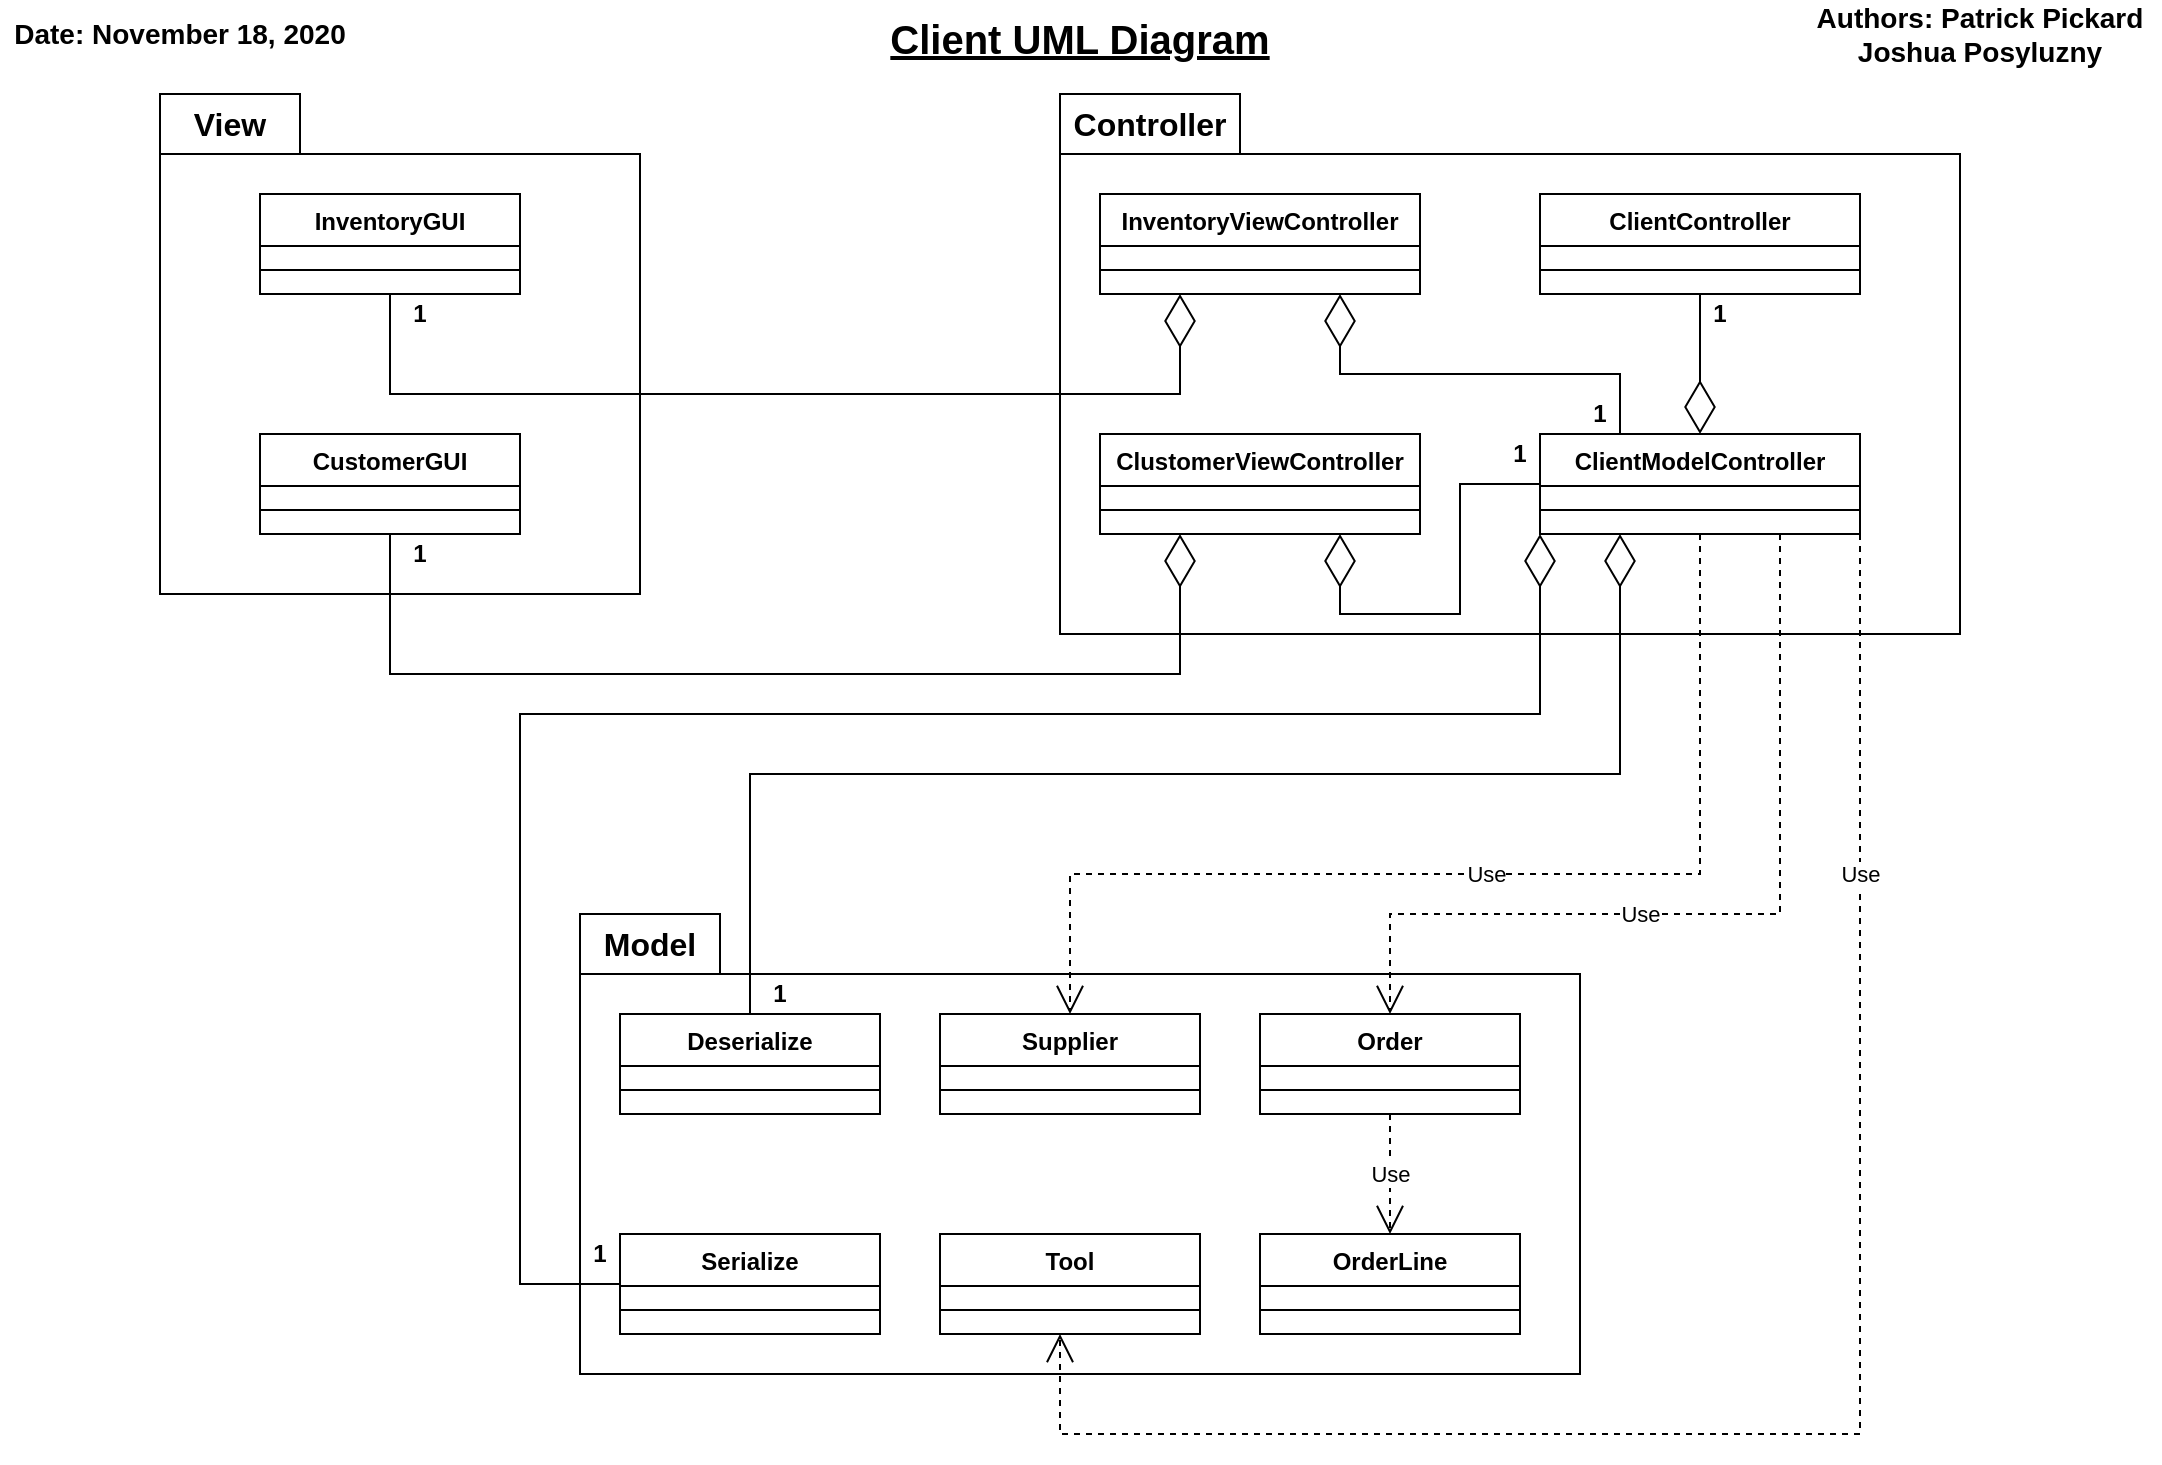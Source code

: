 <mxfile version="13.7.9" type="device"><diagram id="C5RBs43oDa-KdzZeNtuy" name="Page-1"><mxGraphModel dx="1117" dy="710" grid="1" gridSize="10" guides="1" tooltips="1" connect="1" arrows="1" fold="1" page="1" pageScale="1" pageWidth="1100" pageHeight="850" math="0" shadow="0"><root><mxCell id="WIyWlLk6GJQsqaUBKTNV-0"/><mxCell id="WIyWlLk6GJQsqaUBKTNV-1" parent="WIyWlLk6GJQsqaUBKTNV-0"/><mxCell id="jmV2ApKqfHg3Rh6rHh9H-50" value="" style="shape=folder;fontStyle=1;spacingTop=10;tabWidth=90;tabHeight=30;tabPosition=left;html=1;" vertex="1" parent="WIyWlLk6GJQsqaUBKTNV-1"><mxGeometry x="540" y="50" width="450" height="270" as="geometry"/></mxCell><mxCell id="jmV2ApKqfHg3Rh6rHh9H-46" value="" style="shape=folder;fontStyle=1;spacingTop=10;tabWidth=70;tabHeight=30;tabPosition=left;html=1;" vertex="1" parent="WIyWlLk6GJQsqaUBKTNV-1"><mxGeometry x="90" y="50" width="240" height="250" as="geometry"/></mxCell><mxCell id="jmV2ApKqfHg3Rh6rHh9H-45" value="" style="shape=folder;fontStyle=1;spacingTop=10;tabWidth=70;tabHeight=30;tabPosition=left;html=1;" vertex="1" parent="WIyWlLk6GJQsqaUBKTNV-1"><mxGeometry x="300" y="460" width="500" height="230" as="geometry"/></mxCell><mxCell id="jYTWnXDfdODchSxIFu_g-4" value="Client UML Diagram&#10;" style="text;align=center;fontStyle=5;verticalAlign=middle;spacingLeft=3;spacingRight=3;strokeColor=none;rotatable=0;points=[[0,0.5],[1,0.5]];portConstraint=eastwest;fontSize=20;" parent="WIyWlLk6GJQsqaUBKTNV-1" vertex="1"><mxGeometry x="510" y="20" width="80" height="26" as="geometry"/></mxCell><mxCell id="jmV2ApKqfHg3Rh6rHh9H-21" value="InventoryViewController" style="swimlane;fontStyle=1;align=center;verticalAlign=top;childLayout=stackLayout;horizontal=1;startSize=26;horizontalStack=0;resizeParent=1;resizeParentMax=0;resizeLast=0;collapsible=1;marginBottom=0;" vertex="1" parent="WIyWlLk6GJQsqaUBKTNV-1"><mxGeometry x="560" y="100" width="160" height="50" as="geometry"/></mxCell><mxCell id="jmV2ApKqfHg3Rh6rHh9H-22" value="" style="line;strokeWidth=1;fillColor=none;align=left;verticalAlign=middle;spacingTop=-1;spacingLeft=3;spacingRight=3;rotatable=0;labelPosition=right;points=[];portConstraint=eastwest;" vertex="1" parent="jmV2ApKqfHg3Rh6rHh9H-21"><mxGeometry y="26" width="160" height="24" as="geometry"/></mxCell><mxCell id="jmV2ApKqfHg3Rh6rHh9H-8" value="ClientController" style="swimlane;fontStyle=1;align=center;verticalAlign=top;childLayout=stackLayout;horizontal=1;startSize=26;horizontalStack=0;resizeParent=1;resizeParentMax=0;resizeLast=0;collapsible=1;marginBottom=0;" vertex="1" parent="WIyWlLk6GJQsqaUBKTNV-1"><mxGeometry x="780" y="100" width="160" height="50" as="geometry"/></mxCell><mxCell id="jmV2ApKqfHg3Rh6rHh9H-10" value="" style="line;strokeWidth=1;fillColor=none;align=left;verticalAlign=middle;spacingTop=-1;spacingLeft=3;spacingRight=3;rotatable=0;labelPosition=right;points=[];portConstraint=eastwest;" vertex="1" parent="jmV2ApKqfHg3Rh6rHh9H-8"><mxGeometry y="26" width="160" height="24" as="geometry"/></mxCell><mxCell id="jmV2ApKqfHg3Rh6rHh9H-38" value="" style="endArrow=diamondThin;endFill=0;endSize=24;html=1;entryX=0;entryY=1;entryDx=0;entryDy=0;exitX=0;exitY=0.5;exitDx=0;exitDy=0;edgeStyle=orthogonalEdgeStyle;rounded=0;shadow=0;" edge="1" parent="WIyWlLk6GJQsqaUBKTNV-1" source="jmV2ApKqfHg3Rh6rHh9H-23" target="jmV2ApKqfHg3Rh6rHh9H-12"><mxGeometry width="160" relative="1" as="geometry"><mxPoint x="490" y="440" as="sourcePoint"/><mxPoint x="650" y="440" as="targetPoint"/><Array as="points"><mxPoint x="270" y="645"/><mxPoint x="270" y="360"/><mxPoint x="780" y="360"/></Array></mxGeometry></mxCell><mxCell id="jmV2ApKqfHg3Rh6rHh9H-39" value="" style="endArrow=diamondThin;endFill=0;endSize=24;html=1;entryX=0.25;entryY=1;entryDx=0;entryDy=0;exitX=0.5;exitY=0;exitDx=0;exitDy=0;rounded=0;edgeStyle=orthogonalEdgeStyle;" edge="1" parent="WIyWlLk6GJQsqaUBKTNV-1" source="jmV2ApKqfHg3Rh6rHh9H-25" target="jmV2ApKqfHg3Rh6rHh9H-12"><mxGeometry width="160" relative="1" as="geometry"><mxPoint x="810" y="380" as="sourcePoint"/><mxPoint x="970" y="380" as="targetPoint"/><Array as="points"><mxPoint x="385" y="390"/><mxPoint x="820" y="390"/></Array></mxGeometry></mxCell><mxCell id="jmV2ApKqfHg3Rh6rHh9H-40" value="Use" style="endArrow=open;endSize=12;dashed=1;html=1;exitX=0.5;exitY=1;exitDx=0;exitDy=0;entryX=0.5;entryY=0;entryDx=0;entryDy=0;edgeStyle=orthogonalEdgeStyle;rounded=0;" edge="1" parent="WIyWlLk6GJQsqaUBKTNV-1" source="jmV2ApKqfHg3Rh6rHh9H-31" target="jmV2ApKqfHg3Rh6rHh9H-34"><mxGeometry width="160" relative="1" as="geometry"><mxPoint x="930" y="630" as="sourcePoint"/><mxPoint x="1090" y="630" as="targetPoint"/></mxGeometry></mxCell><mxCell id="jmV2ApKqfHg3Rh6rHh9H-25" value="Deserialize" style="swimlane;fontStyle=1;align=center;verticalAlign=top;childLayout=stackLayout;horizontal=1;startSize=26;horizontalStack=0;resizeParent=1;resizeParentMax=0;resizeLast=0;collapsible=1;marginBottom=0;" vertex="1" parent="WIyWlLk6GJQsqaUBKTNV-1"><mxGeometry x="320" y="510" width="130" height="50" as="geometry"/></mxCell><mxCell id="jmV2ApKqfHg3Rh6rHh9H-26" value="" style="line;strokeWidth=1;fillColor=none;align=left;verticalAlign=middle;spacingTop=-1;spacingLeft=3;spacingRight=3;rotatable=0;labelPosition=right;points=[];portConstraint=eastwest;" vertex="1" parent="jmV2ApKqfHg3Rh6rHh9H-25"><mxGeometry y="26" width="130" height="24" as="geometry"/></mxCell><mxCell id="jmV2ApKqfHg3Rh6rHh9H-29" value="Supplier" style="swimlane;fontStyle=1;align=center;verticalAlign=top;childLayout=stackLayout;horizontal=1;startSize=26;horizontalStack=0;resizeParent=1;resizeParentMax=0;resizeLast=0;collapsible=1;marginBottom=0;" vertex="1" parent="WIyWlLk6GJQsqaUBKTNV-1"><mxGeometry x="480" y="510" width="130" height="50" as="geometry"/></mxCell><mxCell id="jmV2ApKqfHg3Rh6rHh9H-30" value="" style="line;strokeWidth=1;fillColor=none;align=left;verticalAlign=middle;spacingTop=-1;spacingLeft=3;spacingRight=3;rotatable=0;labelPosition=right;points=[];portConstraint=eastwest;" vertex="1" parent="jmV2ApKqfHg3Rh6rHh9H-29"><mxGeometry y="26" width="130" height="24" as="geometry"/></mxCell><mxCell id="jmV2ApKqfHg3Rh6rHh9H-31" value="Order" style="swimlane;fontStyle=1;align=center;verticalAlign=top;childLayout=stackLayout;horizontal=1;startSize=26;horizontalStack=0;resizeParent=1;resizeParentMax=0;resizeLast=0;collapsible=1;marginBottom=0;" vertex="1" parent="WIyWlLk6GJQsqaUBKTNV-1"><mxGeometry x="640" y="510" width="130" height="50" as="geometry"/></mxCell><mxCell id="jmV2ApKqfHg3Rh6rHh9H-32" value="" style="line;strokeWidth=1;fillColor=none;align=left;verticalAlign=middle;spacingTop=-1;spacingLeft=3;spacingRight=3;rotatable=0;labelPosition=right;points=[];portConstraint=eastwest;" vertex="1" parent="jmV2ApKqfHg3Rh6rHh9H-31"><mxGeometry y="26" width="130" height="24" as="geometry"/></mxCell><mxCell id="jmV2ApKqfHg3Rh6rHh9H-23" value="Serialize" style="swimlane;fontStyle=1;align=center;verticalAlign=top;childLayout=stackLayout;horizontal=1;startSize=26;horizontalStack=0;resizeParent=1;resizeParentMax=0;resizeLast=0;collapsible=1;marginBottom=0;" vertex="1" parent="WIyWlLk6GJQsqaUBKTNV-1"><mxGeometry x="320" y="620" width="130" height="50" as="geometry"/></mxCell><mxCell id="jmV2ApKqfHg3Rh6rHh9H-24" value="" style="line;strokeWidth=1;fillColor=none;align=left;verticalAlign=middle;spacingTop=-1;spacingLeft=3;spacingRight=3;rotatable=0;labelPosition=right;points=[];portConstraint=eastwest;" vertex="1" parent="jmV2ApKqfHg3Rh6rHh9H-23"><mxGeometry y="26" width="130" height="24" as="geometry"/></mxCell><mxCell id="jmV2ApKqfHg3Rh6rHh9H-27" value="Tool" style="swimlane;fontStyle=1;align=center;verticalAlign=top;childLayout=stackLayout;horizontal=1;startSize=26;horizontalStack=0;resizeParent=1;resizeParentMax=0;resizeLast=0;collapsible=1;marginBottom=0;" vertex="1" parent="WIyWlLk6GJQsqaUBKTNV-1"><mxGeometry x="480" y="620" width="130" height="50" as="geometry"/></mxCell><mxCell id="jmV2ApKqfHg3Rh6rHh9H-28" value="" style="line;strokeWidth=1;fillColor=none;align=left;verticalAlign=middle;spacingTop=-1;spacingLeft=3;spacingRight=3;rotatable=0;labelPosition=right;points=[];portConstraint=eastwest;" vertex="1" parent="jmV2ApKqfHg3Rh6rHh9H-27"><mxGeometry y="26" width="130" height="24" as="geometry"/></mxCell><mxCell id="jmV2ApKqfHg3Rh6rHh9H-34" value="OrderLine" style="swimlane;fontStyle=1;align=center;verticalAlign=top;childLayout=stackLayout;horizontal=1;startSize=26;horizontalStack=0;resizeParent=1;resizeParentMax=0;resizeLast=0;collapsible=1;marginBottom=0;" vertex="1" parent="WIyWlLk6GJQsqaUBKTNV-1"><mxGeometry x="640" y="620" width="130" height="50" as="geometry"/></mxCell><mxCell id="jmV2ApKqfHg3Rh6rHh9H-35" value="" style="line;strokeWidth=1;fillColor=none;align=left;verticalAlign=middle;spacingTop=-1;spacingLeft=3;spacingRight=3;rotatable=0;labelPosition=right;points=[];portConstraint=eastwest;" vertex="1" parent="jmV2ApKqfHg3Rh6rHh9H-34"><mxGeometry y="26" width="130" height="24" as="geometry"/></mxCell><mxCell id="jmV2ApKqfHg3Rh6rHh9H-12" value="ClientModelController" style="swimlane;fontStyle=1;align=center;verticalAlign=top;childLayout=stackLayout;horizontal=1;startSize=26;horizontalStack=0;resizeParent=1;resizeParentMax=0;resizeLast=0;collapsible=1;marginBottom=0;" vertex="1" parent="WIyWlLk6GJQsqaUBKTNV-1"><mxGeometry x="780" y="220" width="160" height="50" as="geometry"/></mxCell><mxCell id="jmV2ApKqfHg3Rh6rHh9H-14" value="" style="line;strokeWidth=1;fillColor=none;align=left;verticalAlign=middle;spacingTop=-1;spacingLeft=3;spacingRight=3;rotatable=0;labelPosition=right;points=[];portConstraint=eastwest;" vertex="1" parent="jmV2ApKqfHg3Rh6rHh9H-12"><mxGeometry y="26" width="160" height="24" as="geometry"/></mxCell><mxCell id="jmV2ApKqfHg3Rh6rHh9H-19" value="ClustomerViewController" style="swimlane;fontStyle=1;align=center;verticalAlign=top;childLayout=stackLayout;horizontal=1;startSize=26;horizontalStack=0;resizeParent=1;resizeParentMax=0;resizeLast=0;collapsible=1;marginBottom=0;" vertex="1" parent="WIyWlLk6GJQsqaUBKTNV-1"><mxGeometry x="560" y="220" width="160" height="50" as="geometry"/></mxCell><mxCell id="jmV2ApKqfHg3Rh6rHh9H-20" value="" style="line;strokeWidth=1;fillColor=none;align=left;verticalAlign=middle;spacingTop=-1;spacingLeft=3;spacingRight=3;rotatable=0;labelPosition=right;points=[];portConstraint=eastwest;" vertex="1" parent="jmV2ApKqfHg3Rh6rHh9H-19"><mxGeometry y="26" width="160" height="24" as="geometry"/></mxCell><mxCell id="jmV2ApKqfHg3Rh6rHh9H-47" value="" style="endArrow=diamondThin;endFill=0;endSize=24;html=1;shadow=0;entryX=0.5;entryY=0;entryDx=0;entryDy=0;exitX=0.5;exitY=1;exitDx=0;exitDy=0;" edge="1" parent="WIyWlLk6GJQsqaUBKTNV-1" source="jmV2ApKqfHg3Rh6rHh9H-8" target="jmV2ApKqfHg3Rh6rHh9H-12"><mxGeometry width="160" relative="1" as="geometry"><mxPoint x="490" y="290" as="sourcePoint"/><mxPoint x="650" y="290" as="targetPoint"/></mxGeometry></mxCell><mxCell id="jmV2ApKqfHg3Rh6rHh9H-48" value="" style="endArrow=diamondThin;endFill=0;endSize=24;html=1;shadow=0;entryX=0.75;entryY=1;entryDx=0;entryDy=0;exitX=0.25;exitY=0;exitDx=0;exitDy=0;edgeStyle=orthogonalEdgeStyle;rounded=0;" edge="1" parent="WIyWlLk6GJQsqaUBKTNV-1" source="jmV2ApKqfHg3Rh6rHh9H-12" target="jmV2ApKqfHg3Rh6rHh9H-21"><mxGeometry width="160" relative="1" as="geometry"><mxPoint x="490" y="290" as="sourcePoint"/><mxPoint x="650" y="290" as="targetPoint"/><Array as="points"><mxPoint x="820" y="190"/><mxPoint x="680" y="190"/></Array></mxGeometry></mxCell><mxCell id="jmV2ApKqfHg3Rh6rHh9H-49" value="" style="endArrow=diamondThin;endFill=0;endSize=24;html=1;shadow=0;entryX=0.75;entryY=1;entryDx=0;entryDy=0;exitX=0;exitY=0.5;exitDx=0;exitDy=0;rounded=0;edgeStyle=orthogonalEdgeStyle;" edge="1" parent="WIyWlLk6GJQsqaUBKTNV-1" source="jmV2ApKqfHg3Rh6rHh9H-12" target="jmV2ApKqfHg3Rh6rHh9H-19"><mxGeometry width="160" relative="1" as="geometry"><mxPoint x="490" y="290" as="sourcePoint"/><mxPoint x="650" y="290" as="targetPoint"/><Array as="points"><mxPoint x="740" y="245"/><mxPoint x="740" y="310"/><mxPoint x="680" y="310"/></Array></mxGeometry></mxCell><mxCell id="jmV2ApKqfHg3Rh6rHh9H-51" value="" style="endArrow=diamondThin;endFill=0;endSize=24;html=1;shadow=0;entryX=0.25;entryY=1;entryDx=0;entryDy=0;exitX=0.5;exitY=1;exitDx=0;exitDy=0;rounded=0;edgeStyle=orthogonalEdgeStyle;" edge="1" parent="WIyWlLk6GJQsqaUBKTNV-1" source="jmV2ApKqfHg3Rh6rHh9H-0" target="jmV2ApKqfHg3Rh6rHh9H-21"><mxGeometry width="160" relative="1" as="geometry"><mxPoint x="490" y="290" as="sourcePoint"/><mxPoint x="650" y="290" as="targetPoint"/><Array as="points"><mxPoint x="205" y="200"/><mxPoint x="600" y="200"/></Array></mxGeometry></mxCell><mxCell id="jmV2ApKqfHg3Rh6rHh9H-52" value="" style="endArrow=diamondThin;endFill=0;endSize=24;html=1;shadow=0;entryX=0.25;entryY=1;entryDx=0;entryDy=0;exitX=0.5;exitY=1;exitDx=0;exitDy=0;rounded=0;edgeStyle=orthogonalEdgeStyle;" edge="1" parent="WIyWlLk6GJQsqaUBKTNV-1" source="jmV2ApKqfHg3Rh6rHh9H-4" target="jmV2ApKqfHg3Rh6rHh9H-19"><mxGeometry width="160" relative="1" as="geometry"><mxPoint x="490" y="290" as="sourcePoint"/><mxPoint x="650" y="290" as="targetPoint"/><Array as="points"><mxPoint x="205" y="340"/><mxPoint x="600" y="340"/></Array></mxGeometry></mxCell><mxCell id="jmV2ApKqfHg3Rh6rHh9H-0" value="InventoryGUI" style="swimlane;fontStyle=1;align=center;verticalAlign=top;childLayout=stackLayout;horizontal=1;startSize=26;horizontalStack=0;resizeParent=1;resizeParentMax=0;resizeLast=0;collapsible=1;marginBottom=0;" vertex="1" parent="WIyWlLk6GJQsqaUBKTNV-1"><mxGeometry x="140" y="100" width="130" height="50" as="geometry"><mxRectangle x="140" y="100" width="110" height="26" as="alternateBounds"/></mxGeometry></mxCell><mxCell id="jmV2ApKqfHg3Rh6rHh9H-2" value="" style="line;strokeWidth=1;fillColor=none;align=left;verticalAlign=middle;spacingTop=-1;spacingLeft=3;spacingRight=3;rotatable=0;labelPosition=right;points=[];portConstraint=eastwest;" vertex="1" parent="jmV2ApKqfHg3Rh6rHh9H-0"><mxGeometry y="26" width="130" height="24" as="geometry"/></mxCell><mxCell id="jmV2ApKqfHg3Rh6rHh9H-4" value="CustomerGUI" style="swimlane;fontStyle=1;align=center;verticalAlign=top;childLayout=stackLayout;horizontal=1;startSize=26;horizontalStack=0;resizeParent=1;resizeParentMax=0;resizeLast=0;collapsible=1;marginBottom=0;" vertex="1" parent="WIyWlLk6GJQsqaUBKTNV-1"><mxGeometry x="140" y="220" width="130" height="50" as="geometry"/></mxCell><mxCell id="jmV2ApKqfHg3Rh6rHh9H-6" value="" style="line;strokeWidth=1;fillColor=none;align=left;verticalAlign=middle;spacingTop=-1;spacingLeft=3;spacingRight=3;rotatable=0;labelPosition=right;points=[];portConstraint=eastwest;" vertex="1" parent="jmV2ApKqfHg3Rh6rHh9H-4"><mxGeometry y="26" width="130" height="24" as="geometry"/></mxCell><mxCell id="jmV2ApKqfHg3Rh6rHh9H-53" value="&lt;font style=&quot;font-size: 16px&quot;&gt;&lt;b&gt;View&lt;/b&gt;&lt;/font&gt;" style="text;html=1;strokeColor=none;fillColor=none;align=center;verticalAlign=middle;whiteSpace=wrap;rounded=0;" vertex="1" parent="WIyWlLk6GJQsqaUBKTNV-1"><mxGeometry x="90" y="50" width="70" height="30" as="geometry"/></mxCell><mxCell id="jmV2ApKqfHg3Rh6rHh9H-55" value="&lt;font style=&quot;font-size: 16px&quot;&gt;&lt;b&gt;Controller&lt;/b&gt;&lt;/font&gt;" style="text;html=1;strokeColor=none;fillColor=none;align=center;verticalAlign=middle;whiteSpace=wrap;rounded=0;" vertex="1" parent="WIyWlLk6GJQsqaUBKTNV-1"><mxGeometry x="550" y="50" width="70" height="30" as="geometry"/></mxCell><mxCell id="jmV2ApKqfHg3Rh6rHh9H-56" value="&lt;font style=&quot;font-size: 16px&quot;&gt;&lt;b&gt;Model&lt;/b&gt;&lt;/font&gt;" style="text;html=1;strokeColor=none;fillColor=none;align=center;verticalAlign=middle;whiteSpace=wrap;rounded=0;" vertex="1" parent="WIyWlLk6GJQsqaUBKTNV-1"><mxGeometry x="300" y="460" width="70" height="30" as="geometry"/></mxCell><mxCell id="jmV2ApKqfHg3Rh6rHh9H-57" value="&lt;b&gt;1&lt;/b&gt;" style="text;html=1;strokeColor=none;fillColor=none;align=center;verticalAlign=middle;whiteSpace=wrap;rounded=0;" vertex="1" parent="WIyWlLk6GJQsqaUBKTNV-1"><mxGeometry x="200" y="150" width="40" height="20" as="geometry"/></mxCell><mxCell id="jmV2ApKqfHg3Rh6rHh9H-58" value="&lt;b&gt;1&lt;/b&gt;" style="text;html=1;strokeColor=none;fillColor=none;align=center;verticalAlign=middle;whiteSpace=wrap;rounded=0;" vertex="1" parent="WIyWlLk6GJQsqaUBKTNV-1"><mxGeometry x="200" y="270" width="40" height="20" as="geometry"/></mxCell><mxCell id="jmV2ApKqfHg3Rh6rHh9H-59" value="&lt;b&gt;1&lt;/b&gt;" style="text;html=1;strokeColor=none;fillColor=none;align=center;verticalAlign=middle;whiteSpace=wrap;rounded=0;" vertex="1" parent="WIyWlLk6GJQsqaUBKTNV-1"><mxGeometry x="850" y="150" width="40" height="20" as="geometry"/></mxCell><mxCell id="jmV2ApKqfHg3Rh6rHh9H-60" value="&lt;b&gt;1&lt;/b&gt;" style="text;html=1;strokeColor=none;fillColor=none;align=center;verticalAlign=middle;whiteSpace=wrap;rounded=0;" vertex="1" parent="WIyWlLk6GJQsqaUBKTNV-1"><mxGeometry x="750" y="220" width="40" height="20" as="geometry"/></mxCell><mxCell id="jmV2ApKqfHg3Rh6rHh9H-61" value="&lt;b&gt;1&lt;/b&gt;" style="text;html=1;strokeColor=none;fillColor=none;align=center;verticalAlign=middle;whiteSpace=wrap;rounded=0;" vertex="1" parent="WIyWlLk6GJQsqaUBKTNV-1"><mxGeometry x="790" y="200" width="40" height="20" as="geometry"/></mxCell><mxCell id="jmV2ApKqfHg3Rh6rHh9H-63" value="&lt;b&gt;1&lt;/b&gt;" style="text;html=1;strokeColor=none;fillColor=none;align=center;verticalAlign=middle;whiteSpace=wrap;rounded=0;" vertex="1" parent="WIyWlLk6GJQsqaUBKTNV-1"><mxGeometry x="380" y="490" width="40" height="20" as="geometry"/></mxCell><mxCell id="jmV2ApKqfHg3Rh6rHh9H-64" value="&lt;b&gt;1&lt;/b&gt;" style="text;html=1;strokeColor=none;fillColor=none;align=center;verticalAlign=middle;whiteSpace=wrap;rounded=0;" vertex="1" parent="WIyWlLk6GJQsqaUBKTNV-1"><mxGeometry x="290" y="620" width="40" height="20" as="geometry"/></mxCell><mxCell id="jmV2ApKqfHg3Rh6rHh9H-70" value="Use" style="endArrow=open;endSize=12;dashed=1;html=1;shadow=0;exitX=0.5;exitY=1;exitDx=0;exitDy=0;entryX=0.5;entryY=0;entryDx=0;entryDy=0;rounded=0;edgeStyle=orthogonalEdgeStyle;" edge="1" parent="WIyWlLk6GJQsqaUBKTNV-1" source="jmV2ApKqfHg3Rh6rHh9H-12" target="jmV2ApKqfHg3Rh6rHh9H-29"><mxGeometry width="160" relative="1" as="geometry"><mxPoint x="860" y="400" as="sourcePoint"/><mxPoint x="1020" y="400" as="targetPoint"/><Array as="points"><mxPoint x="860" y="440"/><mxPoint x="545" y="440"/></Array></mxGeometry></mxCell><mxCell id="jmV2ApKqfHg3Rh6rHh9H-72" value="Use" style="endArrow=open;endSize=12;dashed=1;html=1;shadow=0;exitX=0.75;exitY=1;exitDx=0;exitDy=0;entryX=0.5;entryY=0;entryDx=0;entryDy=0;rounded=0;edgeStyle=orthogonalEdgeStyle;" edge="1" parent="WIyWlLk6GJQsqaUBKTNV-1" source="jmV2ApKqfHg3Rh6rHh9H-12" target="jmV2ApKqfHg3Rh6rHh9H-31"><mxGeometry x="-0.126" y="-70" width="160" relative="1" as="geometry"><mxPoint x="870" y="280.0" as="sourcePoint"/><mxPoint x="555" y="520" as="targetPoint"/><Array as="points"><mxPoint x="900" y="460"/><mxPoint x="705" y="460"/></Array><mxPoint x="-70" y="70" as="offset"/></mxGeometry></mxCell><mxCell id="jmV2ApKqfHg3Rh6rHh9H-73" value="Use" style="endArrow=open;endSize=12;dashed=1;html=1;shadow=0;exitX=1;exitY=1;exitDx=0;exitDy=0;entryX=0;entryY=0;entryDx=0;entryDy=0;rounded=0;edgeStyle=orthogonalEdgeStyle;" edge="1" parent="WIyWlLk6GJQsqaUBKTNV-1" source="jmV2ApKqfHg3Rh6rHh9H-12"><mxGeometry x="-0.622" width="160" relative="1" as="geometry"><mxPoint x="880" y="290.0" as="sourcePoint"/><mxPoint x="540" y="670" as="targetPoint"/><Array as="points"><mxPoint x="940" y="720"/><mxPoint x="540" y="720"/></Array><mxPoint as="offset"/></mxGeometry></mxCell><mxCell id="jmV2ApKqfHg3Rh6rHh9H-74" value="&lt;b style=&quot;font-size: 14px&quot;&gt;Authors: Patrick Pickard&lt;br&gt;Joshua Posyluzny&lt;/b&gt;" style="text;html=1;strokeColor=none;fillColor=none;align=center;verticalAlign=middle;whiteSpace=wrap;rounded=0;" vertex="1" parent="WIyWlLk6GJQsqaUBKTNV-1"><mxGeometry x="910" y="10" width="180" height="20" as="geometry"/></mxCell><mxCell id="jmV2ApKqfHg3Rh6rHh9H-75" value="&lt;span style=&quot;font-size: 14px&quot;&gt;&lt;b&gt;Date: November 18, 2020&lt;/b&gt;&lt;/span&gt;" style="text;html=1;strokeColor=none;fillColor=none;align=center;verticalAlign=middle;whiteSpace=wrap;rounded=0;" vertex="1" parent="WIyWlLk6GJQsqaUBKTNV-1"><mxGeometry x="10" y="10" width="180" height="20" as="geometry"/></mxCell></root></mxGraphModel></diagram></mxfile>